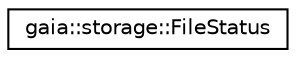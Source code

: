 digraph G
{
  edge [fontname="Helvetica",fontsize="10",labelfontname="Helvetica",labelfontsize="10"];
  node [fontname="Helvetica",fontsize="10",shape=record];
  rankdir=LR;
  Node1 [label="gaia::storage::FileStatus",height=0.2,width=0.4,color="black", fillcolor="white", style="filled",URL="$dc/d4c/classgaia_1_1storage_1_1_file_status.html",tooltip="Retrieve overall information about the space on a filesystem."];
}
